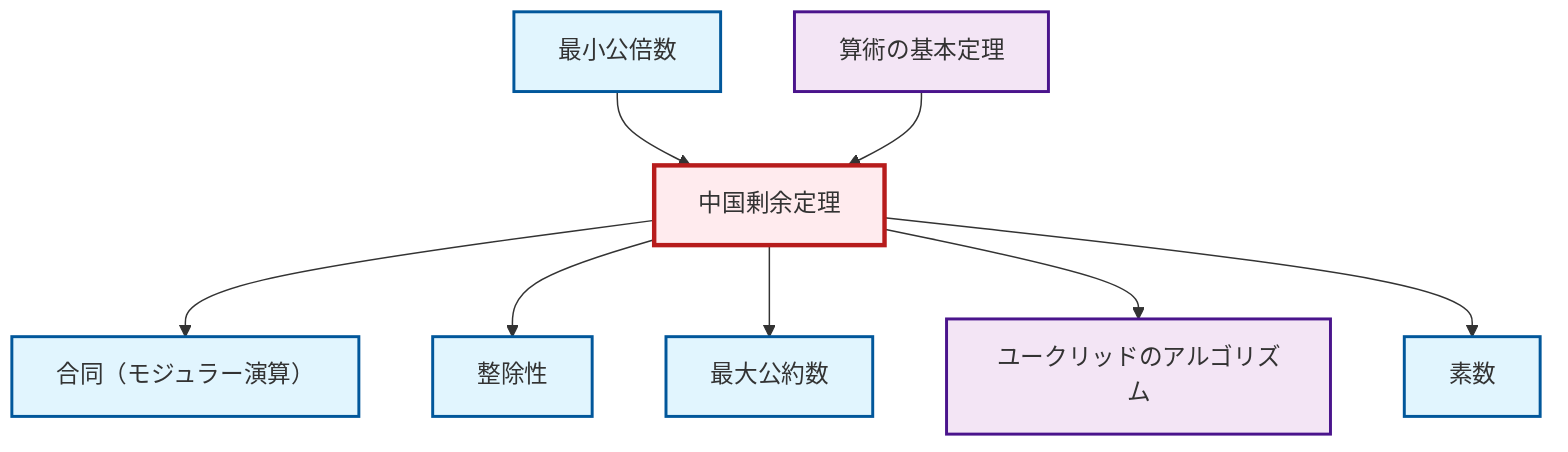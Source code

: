 graph TD
    classDef definition fill:#e1f5fe,stroke:#01579b,stroke-width:2px
    classDef theorem fill:#f3e5f5,stroke:#4a148c,stroke-width:2px
    classDef axiom fill:#fff3e0,stroke:#e65100,stroke-width:2px
    classDef example fill:#e8f5e9,stroke:#1b5e20,stroke-width:2px
    classDef current fill:#ffebee,stroke:#b71c1c,stroke-width:3px
    def-gcd["最大公約数"]:::definition
    def-congruence["合同（モジュラー演算）"]:::definition
    def-prime["素数"]:::definition
    thm-euclidean-algorithm["ユークリッドのアルゴリズム"]:::theorem
    def-lcm["最小公倍数"]:::definition
    def-divisibility["整除性"]:::definition
    thm-chinese-remainder["中国剰余定理"]:::theorem
    thm-fundamental-arithmetic["算術の基本定理"]:::theorem
    thm-chinese-remainder --> def-congruence
    thm-chinese-remainder --> def-divisibility
    thm-chinese-remainder --> def-gcd
    def-lcm --> thm-chinese-remainder
    thm-chinese-remainder --> thm-euclidean-algorithm
    thm-chinese-remainder --> def-prime
    thm-fundamental-arithmetic --> thm-chinese-remainder
    class thm-chinese-remainder current